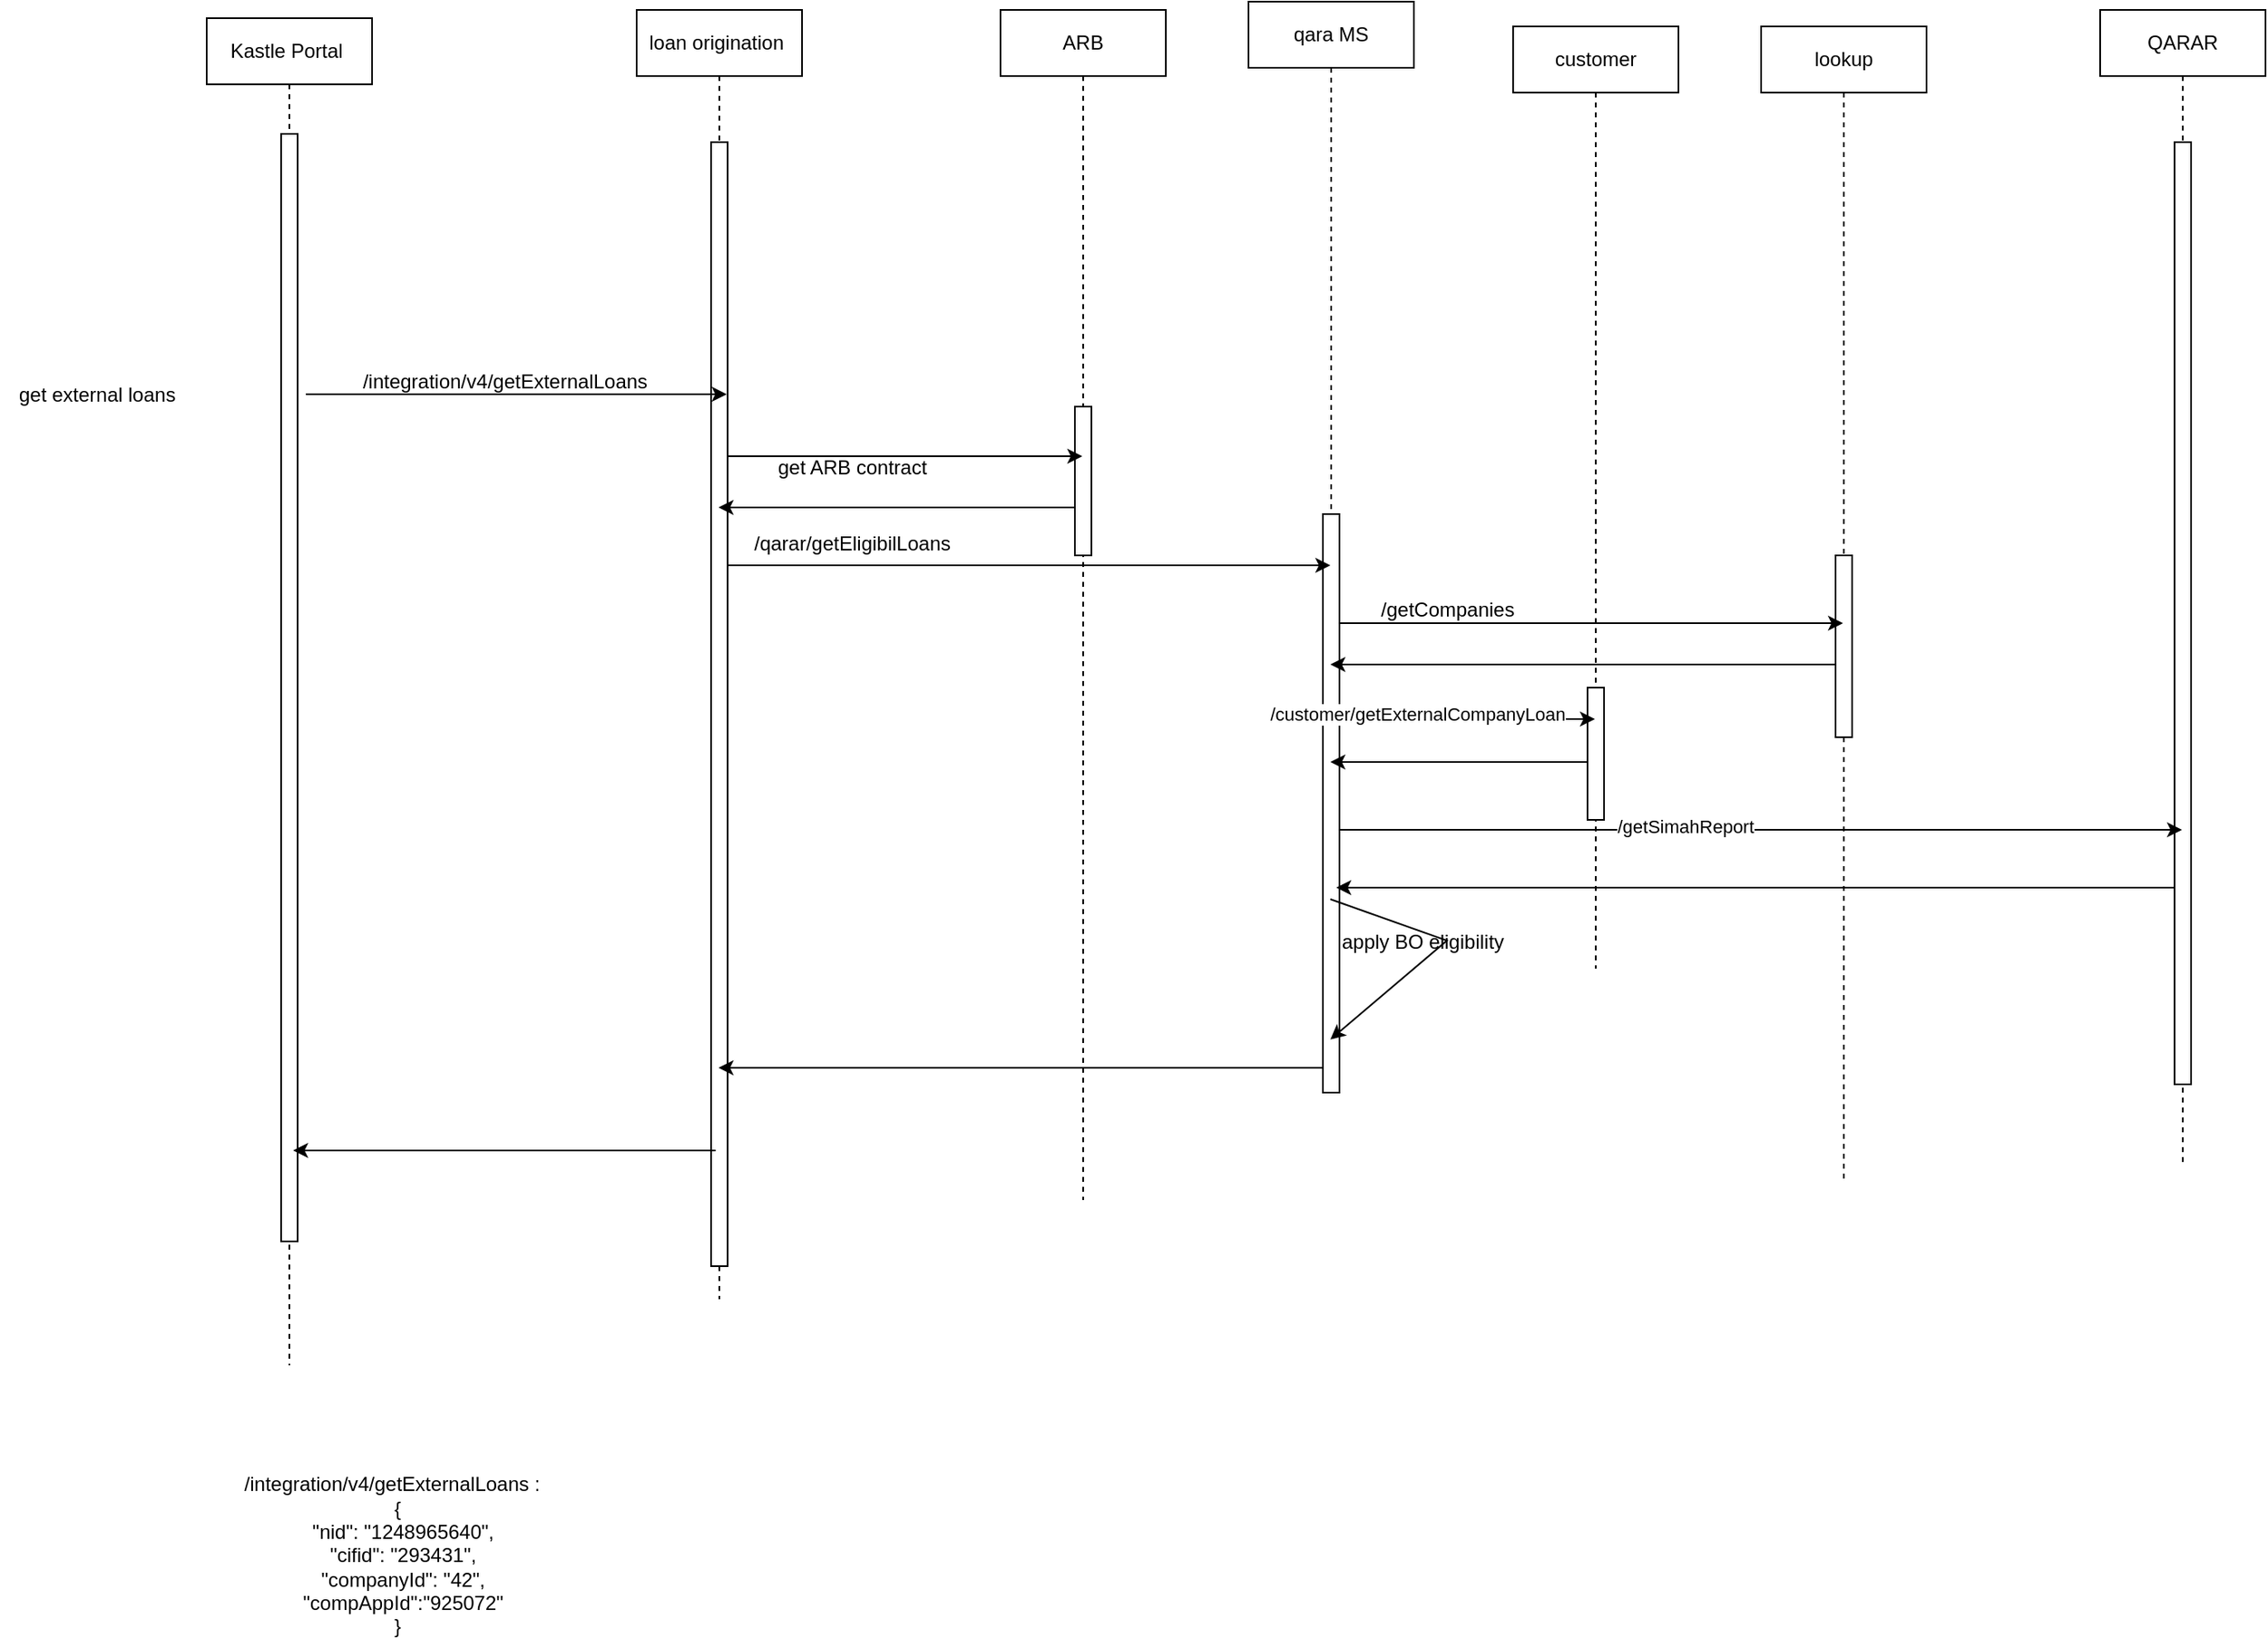 <mxfile version="22.0.2" type="device" pages="2">
  <diagram name="Page-1" id="2YBvvXClWsGukQMizWep">
    <mxGraphModel dx="2156" dy="894" grid="1" gridSize="10" guides="1" tooltips="1" connect="1" arrows="1" fold="1" page="1" pageScale="1" pageWidth="850" pageHeight="1100" math="0" shadow="0">
      <root>
        <mxCell id="0" />
        <mxCell id="1" parent="0" />
        <mxCell id="aM9ryv3xv72pqoxQDRHE-1" value="Kastle Portal&amp;nbsp;" style="shape=umlLifeline;perimeter=lifelinePerimeter;whiteSpace=wrap;html=1;container=0;dropTarget=0;collapsible=0;recursiveResize=0;outlineConnect=0;portConstraint=eastwest;newEdgeStyle={&quot;edgeStyle&quot;:&quot;elbowEdgeStyle&quot;,&quot;elbow&quot;:&quot;vertical&quot;,&quot;curved&quot;:0,&quot;rounded&quot;:0};" parent="1" vertex="1">
          <mxGeometry x="30" y="215" width="100" height="815" as="geometry" />
        </mxCell>
        <mxCell id="aM9ryv3xv72pqoxQDRHE-2" value="" style="html=1;points=[];perimeter=orthogonalPerimeter;outlineConnect=0;targetShapes=umlLifeline;portConstraint=eastwest;newEdgeStyle={&quot;edgeStyle&quot;:&quot;elbowEdgeStyle&quot;,&quot;elbow&quot;:&quot;vertical&quot;,&quot;curved&quot;:0,&quot;rounded&quot;:0};" parent="aM9ryv3xv72pqoxQDRHE-1" vertex="1">
          <mxGeometry x="45" y="70" width="10" height="670" as="geometry" />
        </mxCell>
        <mxCell id="aM9ryv3xv72pqoxQDRHE-5" value="ARB" style="shape=umlLifeline;perimeter=lifelinePerimeter;whiteSpace=wrap;html=1;container=0;dropTarget=0;collapsible=0;recursiveResize=0;outlineConnect=0;portConstraint=eastwest;newEdgeStyle={&quot;edgeStyle&quot;:&quot;elbowEdgeStyle&quot;,&quot;elbow&quot;:&quot;vertical&quot;,&quot;curved&quot;:0,&quot;rounded&quot;:0};" parent="1" vertex="1">
          <mxGeometry x="510" y="210" width="100" height="720" as="geometry" />
        </mxCell>
        <mxCell id="aM9ryv3xv72pqoxQDRHE-6" value="" style="html=1;points=[];perimeter=orthogonalPerimeter;outlineConnect=0;targetShapes=umlLifeline;portConstraint=eastwest;newEdgeStyle={&quot;edgeStyle&quot;:&quot;elbowEdgeStyle&quot;,&quot;elbow&quot;:&quot;vertical&quot;,&quot;curved&quot;:0,&quot;rounded&quot;:0};" parent="aM9ryv3xv72pqoxQDRHE-5" vertex="1">
          <mxGeometry x="45" y="240" width="10" height="90" as="geometry" />
        </mxCell>
        <mxCell id="dqIlzbTI3SccMNQyxYTI-1" value="loan origination&amp;nbsp;" style="shape=umlLifeline;perimeter=lifelinePerimeter;whiteSpace=wrap;html=1;container=0;dropTarget=0;collapsible=0;recursiveResize=0;outlineConnect=0;portConstraint=eastwest;newEdgeStyle={&quot;edgeStyle&quot;:&quot;elbowEdgeStyle&quot;,&quot;elbow&quot;:&quot;vertical&quot;,&quot;curved&quot;:0,&quot;rounded&quot;:0};" parent="1" vertex="1">
          <mxGeometry x="290" y="210" width="100" height="780" as="geometry" />
        </mxCell>
        <mxCell id="dqIlzbTI3SccMNQyxYTI-2" value="" style="html=1;points=[];perimeter=orthogonalPerimeter;outlineConnect=0;targetShapes=umlLifeline;portConstraint=eastwest;newEdgeStyle={&quot;edgeStyle&quot;:&quot;elbowEdgeStyle&quot;,&quot;elbow&quot;:&quot;vertical&quot;,&quot;curved&quot;:0,&quot;rounded&quot;:0};" parent="dqIlzbTI3SccMNQyxYTI-1" vertex="1">
          <mxGeometry x="45" y="80" width="10" height="680" as="geometry" />
        </mxCell>
        <mxCell id="dqIlzbTI3SccMNQyxYTI-10" style="edgeStyle=elbowEdgeStyle;rounded=0;orthogonalLoop=1;jettySize=auto;html=1;elbow=vertical;curved=0;" parent="1" edge="1">
          <mxGeometry relative="1" as="geometry">
            <mxPoint x="90" y="442.5" as="sourcePoint" />
            <mxPoint x="344.5" y="442.5" as="targetPoint" />
          </mxGeometry>
        </mxCell>
        <mxCell id="dqIlzbTI3SccMNQyxYTI-11" value="get external loans&amp;nbsp;" style="text;html=1;align=center;verticalAlign=middle;resizable=0;points=[];autosize=1;strokeColor=none;fillColor=none;" parent="1" vertex="1">
          <mxGeometry x="-95" y="428" width="120" height="30" as="geometry" />
        </mxCell>
        <mxCell id="dqIlzbTI3SccMNQyxYTI-12" value="/integration/v4/getExternalLoans" style="text;html=1;align=center;verticalAlign=middle;resizable=0;points=[];autosize=1;strokeColor=none;fillColor=none;" parent="1" vertex="1">
          <mxGeometry x="110" y="420" width="200" height="30" as="geometry" />
        </mxCell>
        <mxCell id="dqIlzbTI3SccMNQyxYTI-14" value="/integration/v4/getExternalLoans :&amp;nbsp;&amp;nbsp;&lt;br&gt;&lt;div&gt;{&lt;/div&gt;&lt;div&gt;&amp;nbsp; &quot;nid&quot;: &quot;1248965640&quot;,&lt;/div&gt;&lt;div&gt;&amp;nbsp; &quot;cifid&quot;: &quot;293431&quot;,&lt;/div&gt;&lt;div&gt;&amp;nbsp; &quot;companyId&quot;: &quot;42&quot;,&lt;/div&gt;&lt;div&gt;&amp;nbsp; &quot;compAppId&quot;:&quot;925072&quot;&lt;/div&gt;&lt;div&gt;}&lt;/div&gt;" style="text;html=1;align=center;verticalAlign=middle;resizable=0;points=[];autosize=1;strokeColor=none;fillColor=none;" parent="1" vertex="1">
          <mxGeometry x="40" y="1090" width="210" height="110" as="geometry" />
        </mxCell>
        <mxCell id="dqIlzbTI3SccMNQyxYTI-15" style="edgeStyle=elbowEdgeStyle;rounded=0;orthogonalLoop=1;jettySize=auto;html=1;elbow=vertical;curved=0;" parent="1" source="dqIlzbTI3SccMNQyxYTI-2" target="aM9ryv3xv72pqoxQDRHE-5" edge="1">
          <mxGeometry relative="1" as="geometry">
            <Array as="points">
              <mxPoint x="420" y="480" />
            </Array>
          </mxGeometry>
        </mxCell>
        <mxCell id="dqIlzbTI3SccMNQyxYTI-16" value="customer" style="shape=umlLifeline;perimeter=lifelinePerimeter;whiteSpace=wrap;html=1;container=0;dropTarget=0;collapsible=0;recursiveResize=0;outlineConnect=0;portConstraint=eastwest;newEdgeStyle={&quot;edgeStyle&quot;:&quot;elbowEdgeStyle&quot;,&quot;elbow&quot;:&quot;vertical&quot;,&quot;curved&quot;:0,&quot;rounded&quot;:0};" parent="1" vertex="1">
          <mxGeometry x="820" y="220" width="100" height="570" as="geometry" />
        </mxCell>
        <mxCell id="dqIlzbTI3SccMNQyxYTI-17" value="" style="html=1;points=[];perimeter=orthogonalPerimeter;outlineConnect=0;targetShapes=umlLifeline;portConstraint=eastwest;newEdgeStyle={&quot;edgeStyle&quot;:&quot;elbowEdgeStyle&quot;,&quot;elbow&quot;:&quot;vertical&quot;,&quot;curved&quot;:0,&quot;rounded&quot;:0};" parent="dqIlzbTI3SccMNQyxYTI-16" vertex="1">
          <mxGeometry x="45" y="400" width="10" height="80" as="geometry" />
        </mxCell>
        <mxCell id="dqIlzbTI3SccMNQyxYTI-18" value="lookup" style="shape=umlLifeline;perimeter=lifelinePerimeter;whiteSpace=wrap;html=1;container=0;dropTarget=0;collapsible=0;recursiveResize=0;outlineConnect=0;portConstraint=eastwest;newEdgeStyle={&quot;edgeStyle&quot;:&quot;elbowEdgeStyle&quot;,&quot;elbow&quot;:&quot;vertical&quot;,&quot;curved&quot;:0,&quot;rounded&quot;:0};" parent="1" vertex="1">
          <mxGeometry x="970" y="220" width="100" height="700" as="geometry" />
        </mxCell>
        <mxCell id="dqIlzbTI3SccMNQyxYTI-19" value="" style="html=1;points=[];perimeter=orthogonalPerimeter;outlineConnect=0;targetShapes=umlLifeline;portConstraint=eastwest;newEdgeStyle={&quot;edgeStyle&quot;:&quot;elbowEdgeStyle&quot;,&quot;elbow&quot;:&quot;vertical&quot;,&quot;curved&quot;:0,&quot;rounded&quot;:0};" parent="dqIlzbTI3SccMNQyxYTI-18" vertex="1">
          <mxGeometry x="45" y="320" width="10" height="110" as="geometry" />
        </mxCell>
        <mxCell id="dqIlzbTI3SccMNQyxYTI-20" value="qara MS" style="shape=umlLifeline;perimeter=lifelinePerimeter;whiteSpace=wrap;html=1;container=0;dropTarget=0;collapsible=0;recursiveResize=0;outlineConnect=0;portConstraint=eastwest;newEdgeStyle={&quot;edgeStyle&quot;:&quot;elbowEdgeStyle&quot;,&quot;elbow&quot;:&quot;vertical&quot;,&quot;curved&quot;:0,&quot;rounded&quot;:0};" parent="1" vertex="1">
          <mxGeometry x="660" y="205" width="100" height="660" as="geometry" />
        </mxCell>
        <mxCell id="dqIlzbTI3SccMNQyxYTI-21" value="" style="html=1;points=[];perimeter=orthogonalPerimeter;outlineConnect=0;targetShapes=umlLifeline;portConstraint=eastwest;newEdgeStyle={&quot;edgeStyle&quot;:&quot;elbowEdgeStyle&quot;,&quot;elbow&quot;:&quot;vertical&quot;,&quot;curved&quot;:0,&quot;rounded&quot;:0};" parent="dqIlzbTI3SccMNQyxYTI-20" vertex="1">
          <mxGeometry x="45" y="310" width="10" height="350" as="geometry" />
        </mxCell>
        <mxCell id="dqIlzbTI3SccMNQyxYTI-32" value="" style="endArrow=classic;html=1;rounded=0;entryX=0.45;entryY=0.836;entryDx=0;entryDy=0;entryPerimeter=0;" parent="dqIlzbTI3SccMNQyxYTI-20" edge="1">
          <mxGeometry width="50" height="50" relative="1" as="geometry">
            <mxPoint x="49.5" y="543" as="sourcePoint" />
            <mxPoint x="49.5" y="627.88" as="targetPoint" />
            <Array as="points">
              <mxPoint x="120" y="568" />
            </Array>
          </mxGeometry>
        </mxCell>
        <mxCell id="dqIlzbTI3SccMNQyxYTI-22" value="get ARB contract" style="text;html=1;align=center;verticalAlign=middle;resizable=0;points=[];autosize=1;strokeColor=none;fillColor=none;" parent="1" vertex="1">
          <mxGeometry x="365" y="472" width="110" height="30" as="geometry" />
        </mxCell>
        <mxCell id="dqIlzbTI3SccMNQyxYTI-23" style="edgeStyle=elbowEdgeStyle;rounded=0;orthogonalLoop=1;jettySize=auto;html=1;elbow=vertical;curved=0;" parent="1" edge="1">
          <mxGeometry relative="1" as="geometry">
            <mxPoint x="555" y="511" as="sourcePoint" />
            <mxPoint x="339.5" y="511" as="targetPoint" />
          </mxGeometry>
        </mxCell>
        <mxCell id="dqIlzbTI3SccMNQyxYTI-24" style="edgeStyle=elbowEdgeStyle;rounded=0;orthogonalLoop=1;jettySize=auto;html=1;elbow=vertical;curved=0;" parent="1" edge="1">
          <mxGeometry relative="1" as="geometry">
            <mxPoint x="345" y="546" as="sourcePoint" />
            <mxPoint x="709.5" y="546" as="targetPoint" />
          </mxGeometry>
        </mxCell>
        <mxCell id="dqIlzbTI3SccMNQyxYTI-25" value="/qarar/getEligibilLoans" style="text;html=1;align=center;verticalAlign=middle;resizable=0;points=[];autosize=1;strokeColor=none;fillColor=none;" parent="1" vertex="1">
          <mxGeometry x="350" y="518" width="140" height="30" as="geometry" />
        </mxCell>
        <mxCell id="dqIlzbTI3SccMNQyxYTI-26" style="edgeStyle=elbowEdgeStyle;rounded=0;orthogonalLoop=1;jettySize=auto;html=1;elbow=vertical;curved=0;" parent="1" edge="1">
          <mxGeometry relative="1" as="geometry">
            <mxPoint x="1019.5" y="581" as="targetPoint" />
            <mxPoint x="715" y="581" as="sourcePoint" />
          </mxGeometry>
        </mxCell>
        <mxCell id="dqIlzbTI3SccMNQyxYTI-27" value="/getCompanies" style="text;html=1;align=center;verticalAlign=middle;resizable=0;points=[];autosize=1;strokeColor=none;fillColor=none;" parent="1" vertex="1">
          <mxGeometry x="730" y="558" width="100" height="30" as="geometry" />
        </mxCell>
        <mxCell id="dqIlzbTI3SccMNQyxYTI-28" style="edgeStyle=elbowEdgeStyle;rounded=0;orthogonalLoop=1;jettySize=auto;html=1;elbow=vertical;curved=0;" parent="1" edge="1">
          <mxGeometry relative="1" as="geometry">
            <mxPoint x="1015" y="606" as="sourcePoint" />
            <mxPoint x="709.5" y="606" as="targetPoint" />
          </mxGeometry>
        </mxCell>
        <mxCell id="dqIlzbTI3SccMNQyxYTI-29" style="edgeStyle=elbowEdgeStyle;rounded=0;orthogonalLoop=1;jettySize=auto;html=1;elbow=vertical;curved=0;" parent="1" edge="1">
          <mxGeometry relative="1" as="geometry">
            <mxPoint x="715" y="639" as="sourcePoint" />
            <mxPoint x="869.5" y="639" as="targetPoint" />
          </mxGeometry>
        </mxCell>
        <mxCell id="dqIlzbTI3SccMNQyxYTI-30" value="/customer/getExternalCompanyLoan" style="edgeLabel;html=1;align=center;verticalAlign=middle;resizable=0;points=[];" parent="dqIlzbTI3SccMNQyxYTI-29" vertex="1" connectable="0">
          <mxGeometry x="-0.392" y="3" relative="1" as="geometry">
            <mxPoint as="offset" />
          </mxGeometry>
        </mxCell>
        <mxCell id="dqIlzbTI3SccMNQyxYTI-31" style="edgeStyle=elbowEdgeStyle;rounded=0;orthogonalLoop=1;jettySize=auto;html=1;elbow=vertical;curved=0;" parent="1" edge="1">
          <mxGeometry relative="1" as="geometry">
            <mxPoint x="865" y="665" as="sourcePoint" />
            <mxPoint x="709.5" y="665" as="targetPoint" />
          </mxGeometry>
        </mxCell>
        <mxCell id="dqIlzbTI3SccMNQyxYTI-33" value="apply BO eligibility" style="text;html=1;align=center;verticalAlign=middle;resizable=0;points=[];autosize=1;strokeColor=none;fillColor=none;" parent="1" vertex="1">
          <mxGeometry x="705" y="759" width="120" height="30" as="geometry" />
        </mxCell>
        <mxCell id="dqIlzbTI3SccMNQyxYTI-34" style="edgeStyle=elbowEdgeStyle;rounded=0;orthogonalLoop=1;jettySize=auto;html=1;elbow=vertical;curved=0;" parent="1" edge="1">
          <mxGeometry relative="1" as="geometry">
            <mxPoint x="705" y="850" as="sourcePoint" />
            <mxPoint x="339.5" y="850" as="targetPoint" />
          </mxGeometry>
        </mxCell>
        <mxCell id="dqIlzbTI3SccMNQyxYTI-36" value="QARAR" style="shape=umlLifeline;perimeter=lifelinePerimeter;whiteSpace=wrap;html=1;container=0;dropTarget=0;collapsible=0;recursiveResize=0;outlineConnect=0;portConstraint=eastwest;newEdgeStyle={&quot;edgeStyle&quot;:&quot;elbowEdgeStyle&quot;,&quot;elbow&quot;:&quot;vertical&quot;,&quot;curved&quot;:0,&quot;rounded&quot;:0};" parent="1" vertex="1">
          <mxGeometry x="1175" y="210" width="100" height="700" as="geometry" />
        </mxCell>
        <mxCell id="dqIlzbTI3SccMNQyxYTI-37" value="" style="html=1;points=[];perimeter=orthogonalPerimeter;outlineConnect=0;targetShapes=umlLifeline;portConstraint=eastwest;newEdgeStyle={&quot;edgeStyle&quot;:&quot;elbowEdgeStyle&quot;,&quot;elbow&quot;:&quot;vertical&quot;,&quot;curved&quot;:0,&quot;rounded&quot;:0};" parent="dqIlzbTI3SccMNQyxYTI-36" vertex="1">
          <mxGeometry x="45" y="80" width="10" height="570" as="geometry" />
        </mxCell>
        <mxCell id="dqIlzbTI3SccMNQyxYTI-38" style="edgeStyle=elbowEdgeStyle;rounded=0;orthogonalLoop=1;jettySize=auto;html=1;elbow=vertical;curved=0;" parent="1" edge="1">
          <mxGeometry relative="1" as="geometry">
            <mxPoint x="715" y="706" as="sourcePoint" />
            <mxPoint x="1224.5" y="706" as="targetPoint" />
          </mxGeometry>
        </mxCell>
        <mxCell id="dqIlzbTI3SccMNQyxYTI-41" value="/getSimahReport" style="edgeLabel;html=1;align=center;verticalAlign=middle;resizable=0;points=[];" parent="dqIlzbTI3SccMNQyxYTI-38" vertex="1" connectable="0">
          <mxGeometry x="-0.18" y="3" relative="1" as="geometry">
            <mxPoint y="1" as="offset" />
          </mxGeometry>
        </mxCell>
        <mxCell id="dqIlzbTI3SccMNQyxYTI-40" style="edgeStyle=elbowEdgeStyle;rounded=0;orthogonalLoop=1;jettySize=auto;html=1;elbow=vertical;curved=0;entryX=0.067;entryY=-0.15;entryDx=0;entryDy=0;entryPerimeter=0;" parent="1" edge="1">
          <mxGeometry relative="1" as="geometry">
            <mxPoint x="1220" y="741" as="sourcePoint" />
            <mxPoint x="713.04" y="740.5" as="targetPoint" />
          </mxGeometry>
        </mxCell>
        <mxCell id="dqIlzbTI3SccMNQyxYTI-42" style="edgeStyle=elbowEdgeStyle;rounded=0;orthogonalLoop=1;jettySize=auto;html=1;elbow=vertical;curved=0;" parent="1" edge="1">
          <mxGeometry relative="1" as="geometry">
            <mxPoint x="337.75" y="900" as="sourcePoint" />
            <mxPoint x="82.25" y="900" as="targetPoint" />
          </mxGeometry>
        </mxCell>
      </root>
    </mxGraphModel>
  </diagram>
  <diagram id="GgzkvBmw1W4ufcyJ26QL" name="Page-2">
    <mxGraphModel dx="1306" dy="894" grid="1" gridSize="10" guides="1" tooltips="1" connect="1" arrows="1" fold="1" page="1" pageScale="1" pageWidth="850" pageHeight="1100" math="0" shadow="0">
      <root>
        <mxCell id="0" />
        <mxCell id="1" parent="0" />
      </root>
    </mxGraphModel>
  </diagram>
</mxfile>
